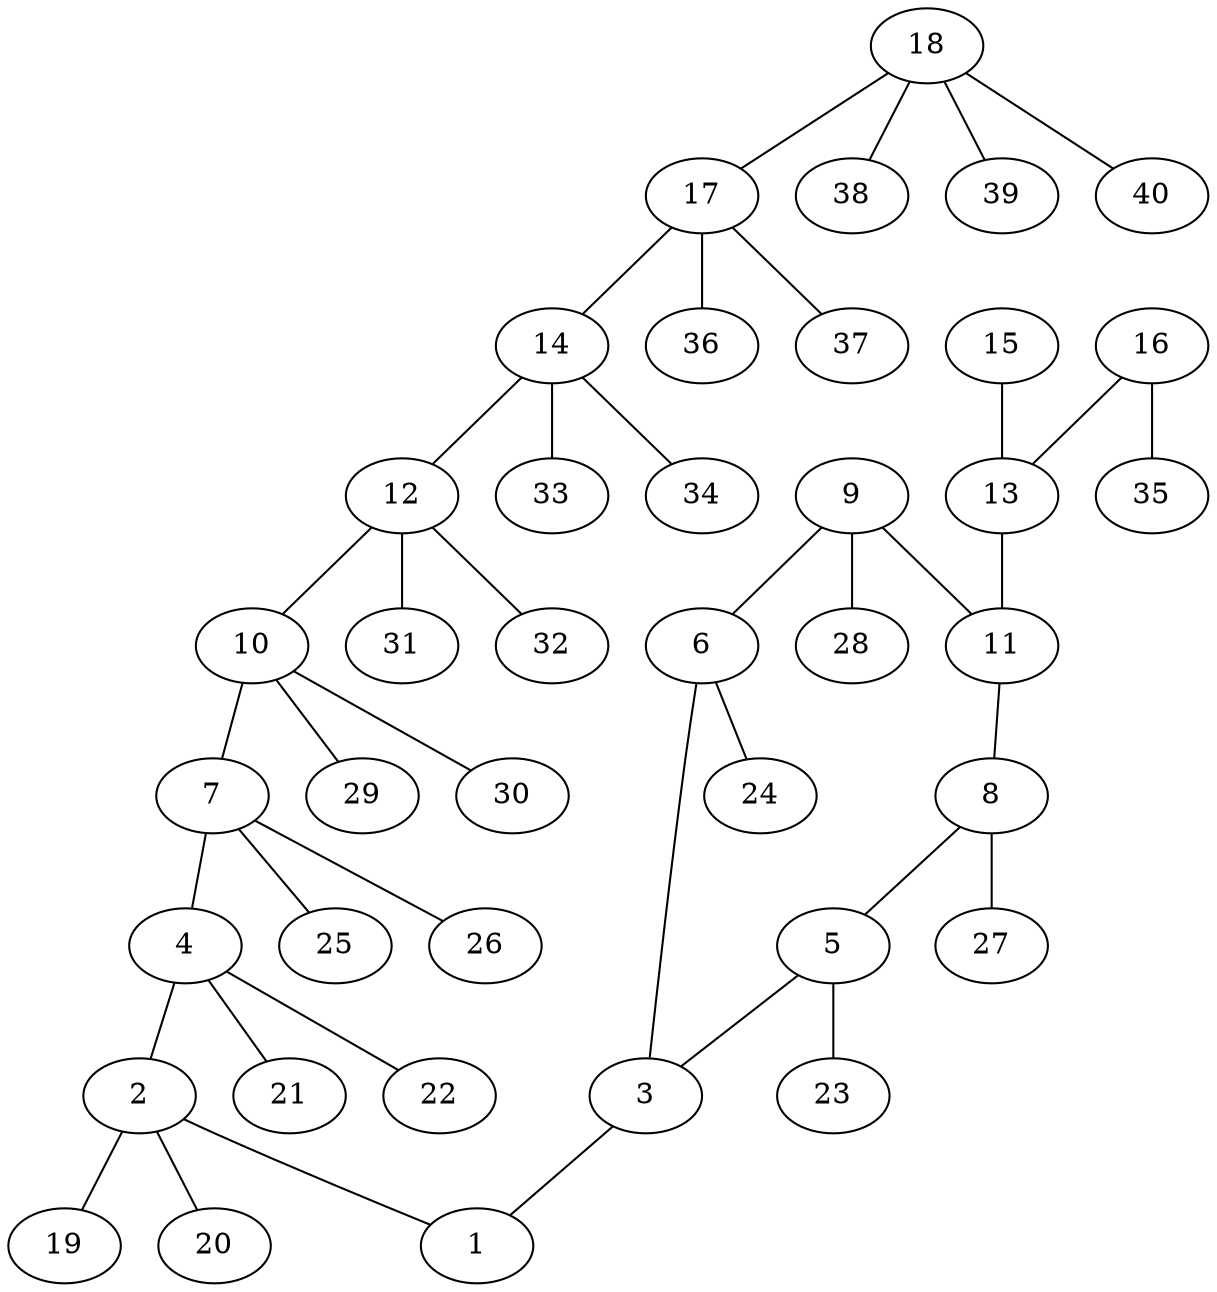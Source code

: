 graph molecule_1407 {
	1	 [chem=O];
	2	 [chem=C];
	2 -- 1	 [valence=1];
	19	 [chem=H];
	2 -- 19	 [valence=1];
	20	 [chem=H];
	2 -- 20	 [valence=1];
	3	 [chem=C];
	3 -- 1	 [valence=1];
	4	 [chem=C];
	4 -- 2	 [valence=1];
	21	 [chem=H];
	4 -- 21	 [valence=1];
	22	 [chem=H];
	4 -- 22	 [valence=1];
	5	 [chem=C];
	5 -- 3	 [valence=2];
	23	 [chem=H];
	5 -- 23	 [valence=1];
	6	 [chem=C];
	6 -- 3	 [valence=1];
	24	 [chem=H];
	6 -- 24	 [valence=1];
	7	 [chem=C];
	7 -- 4	 [valence=1];
	25	 [chem=H];
	7 -- 25	 [valence=1];
	26	 [chem=H];
	7 -- 26	 [valence=1];
	8	 [chem=C];
	8 -- 5	 [valence=1];
	27	 [chem=H];
	8 -- 27	 [valence=1];
	9	 [chem=C];
	9 -- 6	 [valence=2];
	11	 [chem=C];
	9 -- 11	 [valence=1];
	28	 [chem=H];
	9 -- 28	 [valence=1];
	10	 [chem=C];
	10 -- 7	 [valence=1];
	29	 [chem=H];
	10 -- 29	 [valence=1];
	30	 [chem=H];
	10 -- 30	 [valence=1];
	11 -- 8	 [valence=2];
	12	 [chem=C];
	12 -- 10	 [valence=1];
	31	 [chem=H];
	12 -- 31	 [valence=1];
	32	 [chem=H];
	12 -- 32	 [valence=1];
	13	 [chem=C];
	13 -- 11	 [valence=1];
	14	 [chem=C];
	14 -- 12	 [valence=1];
	33	 [chem=H];
	14 -- 33	 [valence=1];
	34	 [chem=H];
	14 -- 34	 [valence=1];
	15	 [chem=O];
	15 -- 13	 [valence=2];
	16	 [chem=O];
	16 -- 13	 [valence=1];
	35	 [chem=H];
	16 -- 35	 [valence=1];
	17	 [chem=C];
	17 -- 14	 [valence=1];
	36	 [chem=H];
	17 -- 36	 [valence=1];
	37	 [chem=H];
	17 -- 37	 [valence=1];
	18	 [chem=C];
	18 -- 17	 [valence=1];
	38	 [chem=H];
	18 -- 38	 [valence=1];
	39	 [chem=H];
	18 -- 39	 [valence=1];
	40	 [chem=H];
	18 -- 40	 [valence=1];
}
